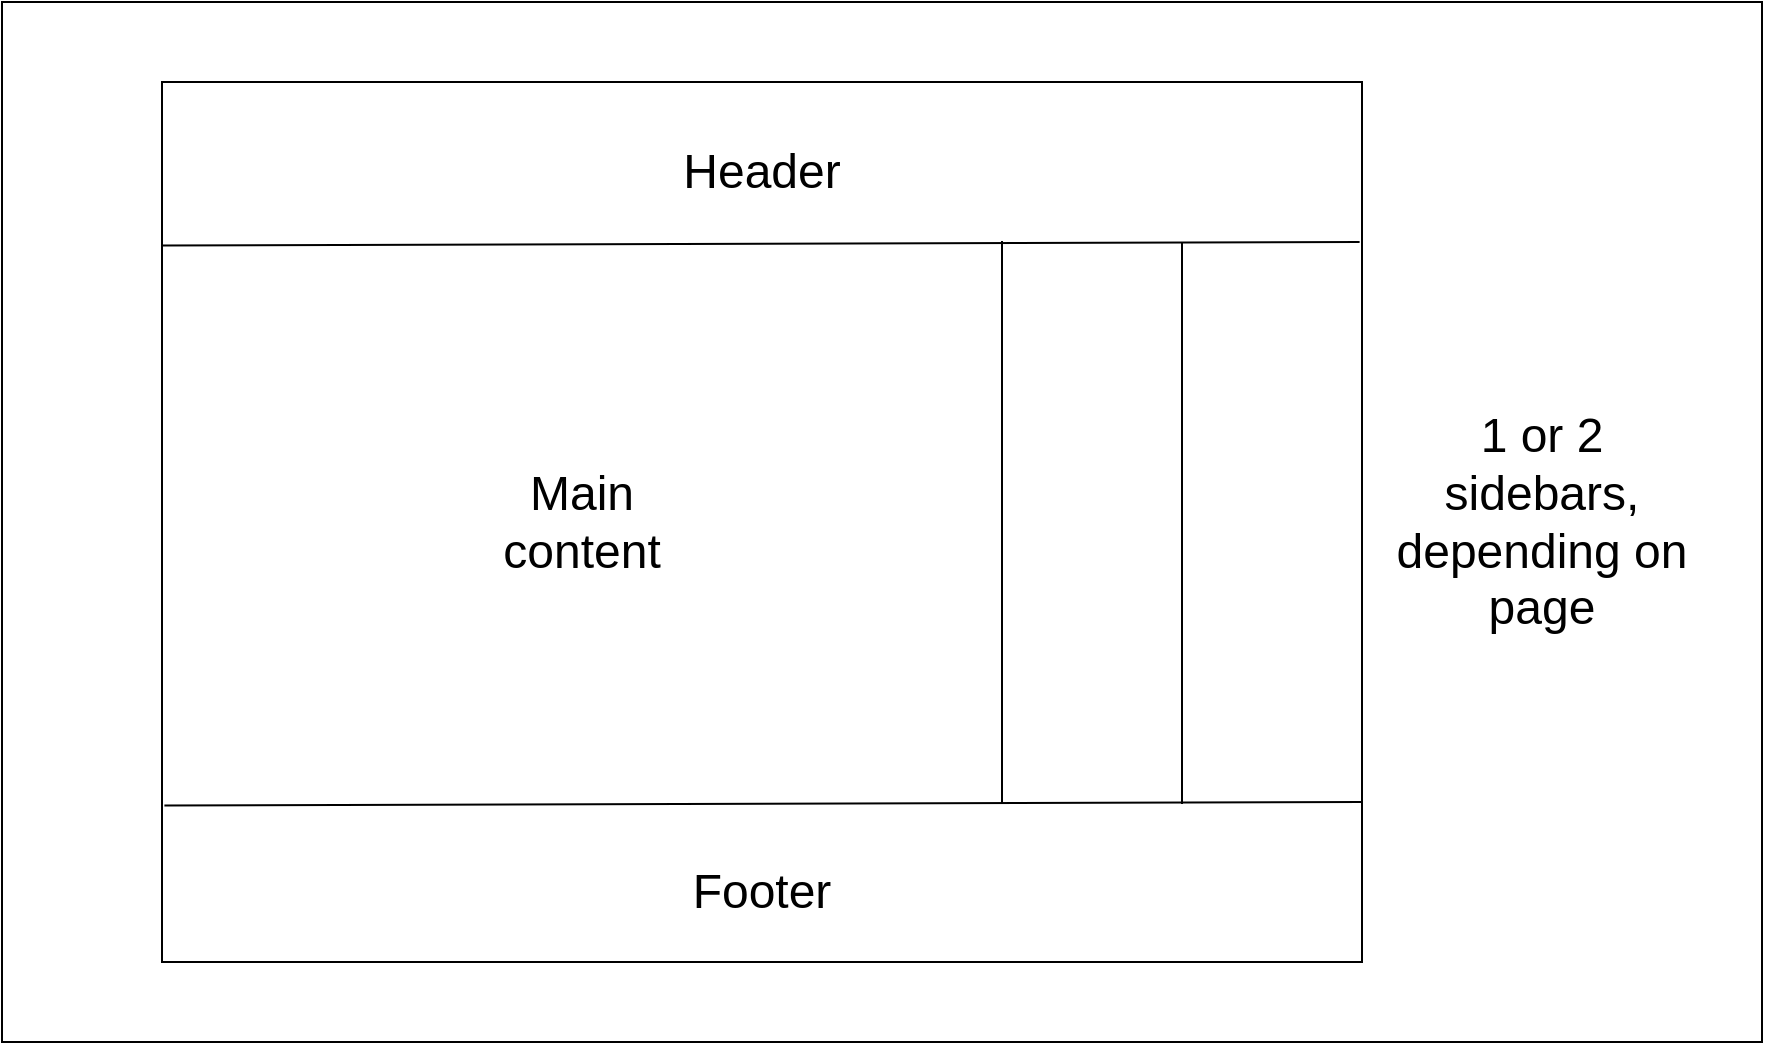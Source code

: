 <mxfile version="28.0.6">
  <diagram name="Page-1" id="sFoUcNze-BzdGA4uHaWY">
    <mxGraphModel dx="2365" dy="1610" grid="1" gridSize="10" guides="1" tooltips="1" connect="1" arrows="1" fold="1" page="1" pageScale="1" pageWidth="880" pageHeight="520" math="0" shadow="0">
      <root>
        <mxCell id="0" />
        <mxCell id="1" parent="0" />
        <mxCell id="q2PjjPB55p4gRlyGQz1B-14" value="" style="rounded=0;whiteSpace=wrap;html=1;" parent="1" vertex="1">
          <mxGeometry width="880" height="520" as="geometry" />
        </mxCell>
        <mxCell id="q2PjjPB55p4gRlyGQz1B-1" value="" style="rounded=0;whiteSpace=wrap;html=1;" parent="1" vertex="1">
          <mxGeometry x="80" y="40" width="600" height="440" as="geometry" />
        </mxCell>
        <mxCell id="q2PjjPB55p4gRlyGQz1B-3" value="" style="endArrow=none;html=1;rounded=0;entryX=0.998;entryY=0.892;entryDx=0;entryDy=0;entryPerimeter=0;exitX=0;exitY=0.897;exitDx=0;exitDy=0;exitPerimeter=0;" parent="1" edge="1">
          <mxGeometry width="50" height="50" relative="1" as="geometry">
            <mxPoint x="81.2" y="401.8" as="sourcePoint" />
            <mxPoint x="680.0" y="400.0" as="targetPoint" />
          </mxGeometry>
        </mxCell>
        <mxCell id="q2PjjPB55p4gRlyGQz1B-5" value="" style="endArrow=none;html=1;rounded=0;entryX=0.998;entryY=0.892;entryDx=0;entryDy=0;entryPerimeter=0;exitX=0;exitY=0.897;exitDx=0;exitDy=0;exitPerimeter=0;" parent="1" edge="1">
          <mxGeometry width="50" height="50" relative="1" as="geometry">
            <mxPoint x="80" y="121.8" as="sourcePoint" />
            <mxPoint x="678.8" y="120.0" as="targetPoint" />
          </mxGeometry>
        </mxCell>
        <mxCell id="q2PjjPB55p4gRlyGQz1B-6" value="" style="endArrow=none;html=1;rounded=0;" parent="1" edge="1">
          <mxGeometry width="50" height="50" relative="1" as="geometry">
            <mxPoint x="590" y="401" as="sourcePoint" />
            <mxPoint x="590" y="120" as="targetPoint" />
          </mxGeometry>
        </mxCell>
        <mxCell id="q2PjjPB55p4gRlyGQz1B-7" value="" style="endArrow=none;html=1;rounded=0;" parent="1" edge="1">
          <mxGeometry width="50" height="50" relative="1" as="geometry">
            <mxPoint x="500" y="400.5" as="sourcePoint" />
            <mxPoint x="500" y="119.5" as="targetPoint" />
          </mxGeometry>
        </mxCell>
        <mxCell id="q2PjjPB55p4gRlyGQz1B-8" value="Header" style="text;html=1;align=center;verticalAlign=middle;whiteSpace=wrap;rounded=0;fontSize=24;" parent="1" vertex="1">
          <mxGeometry x="350" y="70" width="60" height="30" as="geometry" />
        </mxCell>
        <mxCell id="q2PjjPB55p4gRlyGQz1B-9" value="Footer" style="text;html=1;align=center;verticalAlign=middle;whiteSpace=wrap;rounded=0;fontSize=24;" parent="1" vertex="1">
          <mxGeometry x="350" y="430" width="60" height="30" as="geometry" />
        </mxCell>
        <mxCell id="q2PjjPB55p4gRlyGQz1B-10" value="Main content" style="text;html=1;align=center;verticalAlign=middle;whiteSpace=wrap;rounded=0;fontSize=24;" parent="1" vertex="1">
          <mxGeometry x="260" y="245" width="60" height="30" as="geometry" />
        </mxCell>
        <mxCell id="q2PjjPB55p4gRlyGQz1B-11" value="&lt;div&gt;1 or 2 sidebars,&lt;/div&gt;&lt;div&gt;depending on page&lt;/div&gt;" style="text;html=1;align=center;verticalAlign=middle;whiteSpace=wrap;rounded=0;fontSize=24;" parent="1" vertex="1">
          <mxGeometry x="690" y="245" width="160" height="30" as="geometry" />
        </mxCell>
      </root>
    </mxGraphModel>
  </diagram>
</mxfile>
